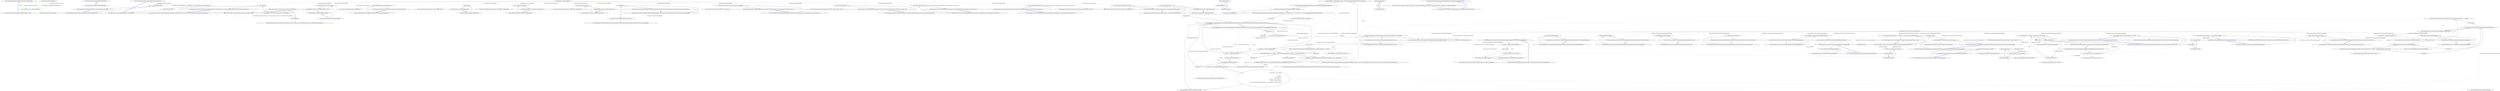 digraph  {
m0_2 [label="Entry QuantConnect.Packets.MarketHours.MarketHours(double, double)", span="110-110", cluster="QuantConnect.Packets.MarketHours.MarketHours(double, double)", file="MarketTodayPacket.cs"];
m0_3 [label="Start = DateTime.Now.Date.AddHours(defaultStart)", span="112-112", cluster="QuantConnect.Packets.MarketHours.MarketHours(double, double)", color=green, community=0, file="MarketTodayPacket.cs"];
m0_4 [label="End = DateTime.Now.Date.AddHours(defaultEnd)", span="113-113", cluster="QuantConnect.Packets.MarketHours.MarketHours(double, double)", color=green, community=0, file="MarketTodayPacket.cs"];
m0_5 [label="Exit QuantConnect.Packets.MarketHours.MarketHours(double, double)", span="110-110", cluster="QuantConnect.Packets.MarketHours.MarketHours(double, double)", file="MarketTodayPacket.cs"];
m0_6 [label="Entry System.TimeSpan.FromHours(double)", span="0-0", cluster="System.TimeSpan.FromHours(double)", file="MarketTodayPacket.cs"];
m0_0 [label="Entry QuantConnect.Packets.MarketToday.MarketToday()", span="84-84", cluster="QuantConnect.Packets.MarketToday.MarketToday()", file="MarketTodayPacket.cs"];
m0_1 [label="Exit QuantConnect.Packets.MarketToday.MarketToday()", span="84-84", cluster="QuantConnect.Packets.MarketToday.MarketToday()", file="MarketTodayPacket.cs"];
m0_7 [label="QuantConnect.Packets.MarketHours", span="", file="MarketTodayPacket.cs"];
m1_15 [label="Entry QuantConnect.Securities.CashBook.Add(string, decimal, decimal)", span="72-72", cluster="QuantConnect.Securities.CashBook.Add(string, decimal, decimal)", file="QCAlgorithm.cs"];
m1_16 [label="var cash = new Cash(symbol, quantity, conversionRate)", span="74-74", cluster="QuantConnect.Securities.CashBook.Add(string, decimal, decimal)", file="QCAlgorithm.cs"];
m1_17 [label="_storage.Add(symbol, cash)", span="75-75", cluster="QuantConnect.Securities.CashBook.Add(string, decimal, decimal)", file="QCAlgorithm.cs"];
m1_18 [label="Exit QuantConnect.Securities.CashBook.Add(string, decimal, decimal)", span="72-72", cluster="QuantConnect.Securities.CashBook.Add(string, decimal, decimal)", file="QCAlgorithm.cs"];
m1_48 [label="Entry System.Collections.Generic.Dictionary<TKey, TValue>.TryGetValue(TKey, out TValue)", span="0-0", cluster="System.Collections.Generic.Dictionary<TKey, TValue>.TryGetValue(TKey, out TValue)", file="QCAlgorithm.cs"];
m1_60 [label="Entry System.Collections.Generic.Dictionary<TKey, TValue>.GetEnumerator()", span="0-0", cluster="System.Collections.Generic.Dictionary<TKey, TValue>.GetEnumerator()", file="QCAlgorithm.cs"];
m1_23 [label="Entry QuantConnect.Securities.Cash.EnsureCurrencyDataFeed(QuantConnect.Data.SubscriptionManager, QuantConnect.Securities.SecurityManager)", span="98-98", cluster="QuantConnect.Securities.Cash.EnsureCurrencyDataFeed(QuantConnect.Data.SubscriptionManager, QuantConnect.Securities.SecurityManager)", file="QCAlgorithm.cs"];
m1_44 [label="Entry System.Collections.Generic.Dictionary<TKey, TValue>.ContainsKey(TKey)", span="0-0", cluster="System.Collections.Generic.Dictionary<TKey, TValue>.ContainsKey(TKey)", file="QCAlgorithm.cs"];
m1_24 [label="Entry QuantConnect.Securities.CashBook.Add(System.Collections.Generic.KeyValuePair<string, QuantConnect.Securities.Cash>)", span="103-103", cluster="QuantConnect.Securities.CashBook.Add(System.Collections.Generic.KeyValuePair<string, QuantConnect.Securities.Cash>)", file="QCAlgorithm.cs"];
m1_25 [label="_storage.Add(item.Key, item.Value)", span="105-105", cluster="QuantConnect.Securities.CashBook.Add(System.Collections.Generic.KeyValuePair<string, QuantConnect.Securities.Cash>)", file="QCAlgorithm.cs"];
m1_26 [label="Exit QuantConnect.Securities.CashBook.Add(System.Collections.Generic.KeyValuePair<string, QuantConnect.Securities.Cash>)", span="103-103", cluster="QuantConnect.Securities.CashBook.Add(System.Collections.Generic.KeyValuePair<string, QuantConnect.Securities.Cash>)", file="QCAlgorithm.cs"];
m1_37 [label="Entry System.Collections.Generic.Dictionary<TKey, TValue>.Remove(TKey)", span="0-0", cluster="System.Collections.Generic.Dictionary<TKey, TValue>.Remove(TKey)", file="QCAlgorithm.cs"];
m1_64 [label="Entry System.Collections.IEnumerable.GetEnumerator()", span="0-0", cluster="System.Collections.IEnumerable.GetEnumerator()", file="QCAlgorithm.cs"];
m1_45 [label="Entry QuantConnect.Securities.CashBook.TryGetValue(string, out QuantConnect.Securities.Cash)", span="133-133", cluster="QuantConnect.Securities.CashBook.TryGetValue(string, out QuantConnect.Securities.Cash)", file="QCAlgorithm.cs"];
m1_46 [label="return _storage.TryGetValue(key, out value);", span="135-135", cluster="QuantConnect.Securities.CashBook.TryGetValue(string, out QuantConnect.Securities.Cash)", file="QCAlgorithm.cs"];
m1_47 [label="Exit QuantConnect.Securities.CashBook.TryGetValue(string, out QuantConnect.Securities.Cash)", span="133-133", cluster="QuantConnect.Securities.CashBook.TryGetValue(string, out QuantConnect.Securities.Cash)", file="QCAlgorithm.cs"];
m1_34 [label="Entry QuantConnect.Securities.CashBook.Remove(string)", span="118-118", cluster="QuantConnect.Securities.CashBook.Remove(string)", file="QCAlgorithm.cs"];
m1_35 [label="return _storage.Remove(key);", span="120-120", cluster="QuantConnect.Securities.CashBook.Remove(string)", file="QCAlgorithm.cs"];
m1_36 [label="Exit QuantConnect.Securities.CashBook.Remove(string)", span="118-118", cluster="QuantConnect.Securities.CashBook.Remove(string)", file="QCAlgorithm.cs"];
m1_27 [label="Entry QuantConnect.Securities.CashBook.Add(string, QuantConnect.Securities.Cash)", span="108-108", cluster="QuantConnect.Securities.CashBook.Add(string, QuantConnect.Securities.Cash)", file="QCAlgorithm.cs"];
m1_28 [label="_storage.Add(key, value)", span="110-110", cluster="QuantConnect.Securities.CashBook.Add(string, QuantConnect.Securities.Cash)", file="QCAlgorithm.cs"];
m1_29 [label="Exit QuantConnect.Securities.CashBook.Add(string, QuantConnect.Securities.Cash)", span="108-108", cluster="QuantConnect.Securities.CashBook.Add(string, QuantConnect.Securities.Cash)", file="QCAlgorithm.cs"];
m1_0 [label="Entry lambda expression", span="41-41", cluster="lambda expression", file="QCAlgorithm.cs"];
m1_1 [label="x.ValueInBaseCurrency", span="41-41", cluster="lambda expression", file="QCAlgorithm.cs"];
m1_2 [label="Exit lambda expression", span="41-41", cluster="lambda expression", file="QCAlgorithm.cs"];
m1_10 [label="Entry QuantConnect.Securities.CashBook.Update(System.Collections.Generic.Dictionary<int, System.Collections.Generic.List<QuantConnect.Data.BaseData>>)", span="57-57", cluster="QuantConnect.Securities.CashBook.Update(System.Collections.Generic.Dictionary<int, System.Collections.Generic.List<QuantConnect.Data.BaseData>>)", file="QCAlgorithm.cs"];
m1_11 [label="_storage.Values", span="59-59", cluster="QuantConnect.Securities.CashBook.Update(System.Collections.Generic.Dictionary<int, System.Collections.Generic.List<QuantConnect.Data.BaseData>>)", file="QCAlgorithm.cs"];
m1_12 [label="cash.Update(data)", span="61-61", cluster="QuantConnect.Securities.CashBook.Update(System.Collections.Generic.Dictionary<int, System.Collections.Generic.List<QuantConnect.Data.BaseData>>)", file="QCAlgorithm.cs"];
m1_13 [label="Exit QuantConnect.Securities.CashBook.Update(System.Collections.Generic.Dictionary<int, System.Collections.Generic.List<QuantConnect.Data.BaseData>>)", span="57-57", cluster="QuantConnect.Securities.CashBook.Update(System.Collections.Generic.Dictionary<int, System.Collections.Generic.List<QuantConnect.Data.BaseData>>)", file="QCAlgorithm.cs"];
m1_9 [label="Entry System.Collections.Generic.Dictionary<TKey, TValue>.Add(TKey, TValue)", span="0-0", cluster="System.Collections.Generic.Dictionary<TKey, TValue>.Add(TKey, TValue)", file="QCAlgorithm.cs"];
m1_3 [label="Entry QuantConnect.Securities.CashBook.CashBook()", span="47-47", cluster="QuantConnect.Securities.CashBook.CashBook()", file="QCAlgorithm.cs"];
m1_4 [label="_storage = new Dictionary<string, Cash>()", span="49-49", cluster="QuantConnect.Securities.CashBook.CashBook()", file="QCAlgorithm.cs"];
m1_5 [label="_storage.Add(BaseCurrency, new Cash(BaseCurrency, 0, 1.0m))", span="50-50", cluster="QuantConnect.Securities.CashBook.CashBook()", file="QCAlgorithm.cs"];
m1_6 [label="Exit QuantConnect.Securities.CashBook.CashBook()", span="47-47", cluster="QuantConnect.Securities.CashBook.CashBook()", file="QCAlgorithm.cs"];
m1_14 [label="Entry QuantConnect.Securities.Cash.Update(System.Collections.Generic.Dictionary<int, System.Collections.Generic.List<QuantConnect.Data.BaseData>>)", span="71-71", cluster="QuantConnect.Securities.Cash.Update(System.Collections.Generic.Dictionary<int, System.Collections.Generic.List<QuantConnect.Data.BaseData>>)", file="QCAlgorithm.cs"];
m1_61 [label="Entry QuantConnect.Securities.CashBook.System.Collections.IEnumerable.GetEnumerator()", span="177-177", cluster="QuantConnect.Securities.CashBook.System.Collections.IEnumerable.GetEnumerator()", file="QCAlgorithm.cs"];
m1_62 [label="return ((IEnumerable) _storage).GetEnumerator();", span="179-179", cluster="QuantConnect.Securities.CashBook.System.Collections.IEnumerable.GetEnumerator()", file="QCAlgorithm.cs"];
m1_63 [label="Exit QuantConnect.Securities.CashBook.System.Collections.IEnumerable.GetEnumerator()", span="177-177", cluster="QuantConnect.Securities.CashBook.System.Collections.IEnumerable.GetEnumerator()", file="QCAlgorithm.cs"];
m1_56 [label="Entry System.Collections.Generic.ICollection<T>.CopyTo(T[], int)", span="0-0", cluster="System.Collections.Generic.ICollection<T>.CopyTo(T[], int)", file="QCAlgorithm.cs"];
m1_30 [label="Entry QuantConnect.Securities.CashBook.Clear()", span="113-113", cluster="QuantConnect.Securities.CashBook.Clear()", file="QCAlgorithm.cs"];
m1_31 [label="_storage.Clear()", span="115-115", cluster="QuantConnect.Securities.CashBook.Clear()", file="QCAlgorithm.cs"];
m1_32 [label="Exit QuantConnect.Securities.CashBook.Clear()", span="113-113", cluster="QuantConnect.Securities.CashBook.Clear()", file="QCAlgorithm.cs"];
m1_41 [label="Entry QuantConnect.Securities.CashBook.ContainsKey(string)", span="128-128", cluster="QuantConnect.Securities.CashBook.ContainsKey(string)", file="QCAlgorithm.cs"];
m1_42 [label="return _storage.ContainsKey(key);", span="130-130", cluster="QuantConnect.Securities.CashBook.ContainsKey(string)", file="QCAlgorithm.cs"];
m1_43 [label="Exit QuantConnect.Securities.CashBook.ContainsKey(string)", span="128-128", cluster="QuantConnect.Securities.CashBook.ContainsKey(string)", file="QCAlgorithm.cs"];
m1_19 [label="Entry QuantConnect.Securities.CashBook.EnsureCurrencyDataFeeds(QuantConnect.Data.SubscriptionManager, QuantConnect.Securities.SecurityManager)", span="83-83", cluster="QuantConnect.Securities.CashBook.EnsureCurrencyDataFeeds(QuantConnect.Data.SubscriptionManager, QuantConnect.Securities.SecurityManager)", file="QCAlgorithm.cs"];
m1_20 [label="_storage.Values", span="85-85", cluster="QuantConnect.Securities.CashBook.EnsureCurrencyDataFeeds(QuantConnect.Data.SubscriptionManager, QuantConnect.Securities.SecurityManager)", file="QCAlgorithm.cs"];
m1_21 [label="cash.EnsureCurrencyDataFeed(subscriptions, securities)", span="87-87", cluster="QuantConnect.Securities.CashBook.EnsureCurrencyDataFeeds(QuantConnect.Data.SubscriptionManager, QuantConnect.Securities.SecurityManager)", file="QCAlgorithm.cs"];
m1_22 [label="Exit QuantConnect.Securities.CashBook.EnsureCurrencyDataFeeds(QuantConnect.Data.SubscriptionManager, QuantConnect.Securities.SecurityManager)", span="83-83", cluster="QuantConnect.Securities.CashBook.EnsureCurrencyDataFeeds(QuantConnect.Data.SubscriptionManager, QuantConnect.Securities.SecurityManager)", file="QCAlgorithm.cs"];
m1_33 [label="Entry System.Collections.Generic.Dictionary<TKey, TValue>.Clear()", span="0-0", cluster="System.Collections.Generic.Dictionary<TKey, TValue>.Clear()", file="QCAlgorithm.cs"];
m1_7 [label="Entry System.Collections.Generic.Dictionary<TKey, TValue>.Dictionary()", span="0-0", cluster="System.Collections.Generic.Dictionary<TKey, TValue>.Dictionary()", file="QCAlgorithm.cs"];
m1_8 [label="Entry QuantConnect.Securities.Cash.Cash(string, decimal, decimal)", span="60-60", cluster="QuantConnect.Securities.Cash.Cash(string, decimal, decimal)", file="QCAlgorithm.cs"];
m1_52 [label="Entry System.Collections.Generic.IEnumerable<TSource>.Contains<TSource>(TSource)", span="0-0", cluster="System.Collections.Generic.IEnumerable<TSource>.Contains<TSource>(TSource)", file="QCAlgorithm.cs"];
m1_57 [label="Entry QuantConnect.Securities.CashBook.GetEnumerator()", span="172-172", cluster="QuantConnect.Securities.CashBook.GetEnumerator()", file="QCAlgorithm.cs"];
m1_58 [label="return _storage.GetEnumerator();", span="174-174", cluster="QuantConnect.Securities.CashBook.GetEnumerator()", file="QCAlgorithm.cs"];
m1_59 [label="Exit QuantConnect.Securities.CashBook.GetEnumerator()", span="172-172", cluster="QuantConnect.Securities.CashBook.GetEnumerator()", file="QCAlgorithm.cs"];
m1_53 [label="Entry QuantConnect.Securities.CashBook.CopyTo(System.Collections.Generic.KeyValuePair<string, QuantConnect.Securities.Cash>[], int)", span="143-143", cluster="QuantConnect.Securities.CashBook.CopyTo(System.Collections.Generic.KeyValuePair<string, QuantConnect.Securities.Cash>[], int)", file="QCAlgorithm.cs"];
m1_54 [label="((IDictionary<string, Cash>) _storage).CopyTo(array, arrayIndex)", span="145-145", cluster="QuantConnect.Securities.CashBook.CopyTo(System.Collections.Generic.KeyValuePair<string, QuantConnect.Securities.Cash>[], int)", file="QCAlgorithm.cs"];
m1_55 [label="Exit QuantConnect.Securities.CashBook.CopyTo(System.Collections.Generic.KeyValuePair<string, QuantConnect.Securities.Cash>[], int)", span="143-143", cluster="QuantConnect.Securities.CashBook.CopyTo(System.Collections.Generic.KeyValuePair<string, QuantConnect.Securities.Cash>[], int)", file="QCAlgorithm.cs"];
m1_49 [label="Entry QuantConnect.Securities.CashBook.Contains(System.Collections.Generic.KeyValuePair<string, QuantConnect.Securities.Cash>)", span="138-138", cluster="QuantConnect.Securities.CashBook.Contains(System.Collections.Generic.KeyValuePair<string, QuantConnect.Securities.Cash>)", file="QCAlgorithm.cs"];
m1_50 [label="return _storage.Contains(item);", span="140-140", cluster="QuantConnect.Securities.CashBook.Contains(System.Collections.Generic.KeyValuePair<string, QuantConnect.Securities.Cash>)", file="QCAlgorithm.cs"];
m1_51 [label="Exit QuantConnect.Securities.CashBook.Contains(System.Collections.Generic.KeyValuePair<string, QuantConnect.Securities.Cash>)", span="138-138", cluster="QuantConnect.Securities.CashBook.Contains(System.Collections.Generic.KeyValuePair<string, QuantConnect.Securities.Cash>)", file="QCAlgorithm.cs"];
m1_38 [label="Entry QuantConnect.Securities.CashBook.Remove(System.Collections.Generic.KeyValuePair<string, QuantConnect.Securities.Cash>)", span="123-123", cluster="QuantConnect.Securities.CashBook.Remove(System.Collections.Generic.KeyValuePair<string, QuantConnect.Securities.Cash>)", file="QCAlgorithm.cs"];
m1_39 [label="return _storage.Remove(item.Key);", span="125-125", cluster="QuantConnect.Securities.CashBook.Remove(System.Collections.Generic.KeyValuePair<string, QuantConnect.Securities.Cash>)", file="QCAlgorithm.cs"];
m1_40 [label="Exit QuantConnect.Securities.CashBook.Remove(System.Collections.Generic.KeyValuePair<string, QuantConnect.Securities.Cash>)", span="123-123", cluster="QuantConnect.Securities.CashBook.Remove(System.Collections.Generic.KeyValuePair<string, QuantConnect.Securities.Cash>)", file="QCAlgorithm.cs"];
m1_65 [label="QuantConnect.Securities.CashBook", span="", file="QCAlgorithm.cs"];
m2_123 [label="Entry System.Math.Abs(decimal)", span="0-0", cluster="System.Math.Abs(decimal)", file="QCAlgorithm.Trading.cs"];
m2_41 [label="Entry QuantConnect.Orders.CancelOrderRequest.CancelOrderRequest(System.DateTime, int, string)", span="38-38", cluster="QuantConnect.Orders.CancelOrderRequest.CancelOrderRequest(System.DateTime, int, string)", file="QCAlgorithm.Trading.cs"];
m2_64 [label="Entry QuantConnect.Logging.Log.Error(string, params object[])", span="131-131", cluster="QuantConnect.Logging.Log.Error(string, params object[])", file="QCAlgorithm.Trading.cs"];
m2_90 [label="Entry QuantConnect.Securities.SecurityTransactionManager.GetSufficientCapitalForOrder(QuantConnect.Securities.SecurityPortfolioManager, QuantConnect.Orders.Order)", span="303-303", cluster="QuantConnect.Securities.SecurityTransactionManager.GetSufficientCapitalForOrder(QuantConnect.Securities.SecurityPortfolioManager, QuantConnect.Orders.Order)", file="QCAlgorithm.Trading.cs"];
m2_91 [label="order.Quantity == 0", span="306-306", cluster="QuantConnect.Securities.SecurityTransactionManager.GetSufficientCapitalForOrder(QuantConnect.Securities.SecurityPortfolioManager, QuantConnect.Orders.Order)", file="QCAlgorithm.Trading.cs"];
m2_93 [label="var security = _securities[order.Symbol]", span="308-308", cluster="QuantConnect.Securities.SecurityTransactionManager.GetSufficientCapitalForOrder(QuantConnect.Securities.SecurityPortfolioManager, QuantConnect.Orders.Order)", file="QCAlgorithm.Trading.cs"];
m2_94 [label="var ticket = GetOrderTicket(order.Id)", span="310-310", cluster="QuantConnect.Securities.SecurityTransactionManager.GetSufficientCapitalForOrder(QuantConnect.Securities.SecurityPortfolioManager, QuantConnect.Orders.Order)", file="QCAlgorithm.Trading.cs"];
m2_96 [label="Log.Error(''SecurityTransactionManager.GetSufficientCapitalForOrder(): Null order ticket for id: '' + order.Id)", span="313-313", cluster="QuantConnect.Securities.SecurityTransactionManager.GetSufficientCapitalForOrder(QuantConnect.Securities.SecurityPortfolioManager, QuantConnect.Orders.Order)", file="QCAlgorithm.Trading.cs"];
m2_98 [label="order.Type == OrderType.OptionExercise", span="317-317", cluster="QuantConnect.Securities.SecurityTransactionManager.GetSufficientCapitalForOrder(QuantConnect.Securities.SecurityPortfolioManager, QuantConnect.Orders.Order)", file="QCAlgorithm.Trading.cs"];
m2_102 [label="var quantity = option.GetExerciseQuantity(order.Quantity)", span="325-325", cluster="QuantConnect.Securities.SecurityTransactionManager.GetSufficientCapitalForOrder(QuantConnect.Securities.SecurityPortfolioManager, QuantConnect.Orders.Order)", file="QCAlgorithm.Trading.cs"];
m2_103 [label="var newOrder = new LimitOrder\r\n                    {\r\n                        Id = order.Id,\r\n                        Time = order.Time,\r\n                        LimitPrice = option.StrikePrice,\r\n                        Symbol = underlying.Symbol,\r\n                        Quantity = option.Symbol.ID.OptionRight == OptionRight.Call ? quantity : -quantity\r\n                    }", span="327-334", cluster="QuantConnect.Securities.SecurityTransactionManager.GetSufficientCapitalForOrder(QuantConnect.Securities.SecurityPortfolioManager, QuantConnect.Orders.Order)", file="QCAlgorithm.Trading.cs"];
m2_104 [label="return GetSufficientCapitalForOrder(portfolio, newOrder);", span="337-337", cluster="QuantConnect.Securities.SecurityTransactionManager.GetSufficientCapitalForOrder(QuantConnect.Securities.SecurityPortfolioManager, QuantConnect.Orders.Order)", file="QCAlgorithm.Trading.cs"];
m2_106 [label="security.Holdings.Quantity * order.Quantity < 0 && Math.Abs(security.Holdings.Quantity) >= Math.Abs(order.Quantity)", span="344-344", cluster="QuantConnect.Securities.SecurityTransactionManager.GetSufficientCapitalForOrder(QuantConnect.Securities.SecurityPortfolioManager, QuantConnect.Orders.Order)", file="QCAlgorithm.Trading.cs"];
m2_108 [label="var freeMargin = security.MarginModel.GetMarginRemaining(portfolio, security, order.Direction)", span="346-346", cluster="QuantConnect.Securities.SecurityTransactionManager.GetSufficientCapitalForOrder(QuantConnect.Securities.SecurityPortfolioManager, QuantConnect.Orders.Order)", file="QCAlgorithm.Trading.cs"];
m2_109 [label="var initialMarginRequiredForOrder = security.MarginModel.GetInitialMarginRequiredForOrder(security, order)", span="347-347", cluster="QuantConnect.Securities.SecurityTransactionManager.GetSufficientCapitalForOrder(QuantConnect.Securities.SecurityPortfolioManager, QuantConnect.Orders.Order)", file="QCAlgorithm.Trading.cs"];
m2_110 [label="var percentUnfilled = (Math.Abs(order.Quantity) - Math.Abs(ticket.QuantityFilled))/Math.Abs(order.Quantity)", span="350-350", cluster="QuantConnect.Securities.SecurityTransactionManager.GetSufficientCapitalForOrder(QuantConnect.Securities.SecurityPortfolioManager, QuantConnect.Orders.Order)", file="QCAlgorithm.Trading.cs"];
m2_113 [label="Log.Error(string.Format(''SecurityTransactionManager.GetSufficientCapitalForOrder(): Id: {0}, Initial Margin: {1}, Free Margin: {2}'', order.Id, initialMarginRequiredForOrder, freeMargin))", span="355-355", cluster="QuantConnect.Securities.SecurityTransactionManager.GetSufficientCapitalForOrder(QuantConnect.Securities.SecurityPortfolioManager, QuantConnect.Orders.Order)", file="QCAlgorithm.Trading.cs"];
m2_92 [label="return true;", span="306-306", cluster="QuantConnect.Securities.SecurityTransactionManager.GetSufficientCapitalForOrder(QuantConnect.Securities.SecurityPortfolioManager, QuantConnect.Orders.Order)", file="QCAlgorithm.Trading.cs"];
m2_99 [label="var option = (Option.Option)security", span="320-320", cluster="QuantConnect.Securities.SecurityTransactionManager.GetSufficientCapitalForOrder(QuantConnect.Securities.SecurityPortfolioManager, QuantConnect.Orders.Order)", file="QCAlgorithm.Trading.cs"];
m2_95 [label="ticket == null", span="311-311", cluster="QuantConnect.Securities.SecurityTransactionManager.GetSufficientCapitalForOrder(QuantConnect.Securities.SecurityPortfolioManager, QuantConnect.Orders.Order)", file="QCAlgorithm.Trading.cs"];
m2_97 [label="return false;", span="314-314", cluster="QuantConnect.Securities.SecurityTransactionManager.GetSufficientCapitalForOrder(QuantConnect.Securities.SecurityPortfolioManager, QuantConnect.Orders.Order)", file="QCAlgorithm.Trading.cs"];
m2_100 [label="var underlying = option.Underlying", span="321-321", cluster="QuantConnect.Securities.SecurityTransactionManager.GetSufficientCapitalForOrder(QuantConnect.Securities.SecurityPortfolioManager, QuantConnect.Orders.Order)", file="QCAlgorithm.Trading.cs"];
m2_101 [label="option.IsAutoExercised(underlying.Close)", span="323-323", cluster="QuantConnect.Securities.SecurityTransactionManager.GetSufficientCapitalForOrder(QuantConnect.Securities.SecurityPortfolioManager, QuantConnect.Orders.Order)", file="QCAlgorithm.Trading.cs"];
m2_105 [label="return true;", span="340-340", cluster="QuantConnect.Securities.SecurityTransactionManager.GetSufficientCapitalForOrder(QuantConnect.Securities.SecurityPortfolioManager, QuantConnect.Orders.Order)", file="QCAlgorithm.Trading.cs"];
m2_107 [label="return true;", span="344-344", cluster="QuantConnect.Securities.SecurityTransactionManager.GetSufficientCapitalForOrder(QuantConnect.Securities.SecurityPortfolioManager, QuantConnect.Orders.Order)", file="QCAlgorithm.Trading.cs"];
m2_112 [label="Math.Abs(initialMarginRequiredForRemainderOfOrder) > freeMargin", span="353-353", cluster="QuantConnect.Securities.SecurityTransactionManager.GetSufficientCapitalForOrder(QuantConnect.Securities.SecurityPortfolioManager, QuantConnect.Orders.Order)", file="QCAlgorithm.Trading.cs"];
m2_111 [label="var initialMarginRequiredForRemainderOfOrder = percentUnfilled*initialMarginRequiredForOrder", span="351-351", cluster="QuantConnect.Securities.SecurityTransactionManager.GetSufficientCapitalForOrder(QuantConnect.Securities.SecurityPortfolioManager, QuantConnect.Orders.Order)", file="QCAlgorithm.Trading.cs"];
m2_115 [label="return true;", span="358-358", cluster="QuantConnect.Securities.SecurityTransactionManager.GetSufficientCapitalForOrder(QuantConnect.Securities.SecurityPortfolioManager, QuantConnect.Orders.Order)", file="QCAlgorithm.Trading.cs"];
m2_114 [label="return false;", span="356-356", cluster="QuantConnect.Securities.SecurityTransactionManager.GetSufficientCapitalForOrder(QuantConnect.Securities.SecurityPortfolioManager, QuantConnect.Orders.Order)", file="QCAlgorithm.Trading.cs"];
m2_116 [label="Exit QuantConnect.Securities.SecurityTransactionManager.GetSufficientCapitalForOrder(QuantConnect.Securities.SecurityPortfolioManager, QuantConnect.Orders.Order)", span="303-303", cluster="QuantConnect.Securities.SecurityTransactionManager.GetSufficientCapitalForOrder(QuantConnect.Securities.SecurityPortfolioManager, QuantConnect.Orders.Order)", file="QCAlgorithm.Trading.cs"];
m2_73 [label="Entry QuantConnect.Securities.SecurityTransactionManager.GetOpenOrders(QuantConnect.Symbol)", span="254-254", cluster="QuantConnect.Securities.SecurityTransactionManager.GetOpenOrders(QuantConnect.Symbol)", file="QCAlgorithm.Trading.cs"];
m2_74 [label="return _orderProcessor.GetOrders(x => x.Symbol == symbol && x.Status.IsOpen()).ToList();", span="256-256", cluster="QuantConnect.Securities.SecurityTransactionManager.GetOpenOrders(QuantConnect.Symbol)", file="QCAlgorithm.Trading.cs"];
m2_75 [label="Exit QuantConnect.Securities.SecurityTransactionManager.GetOpenOrders(QuantConnect.Symbol)", span="254-254", cluster="QuantConnect.Securities.SecurityTransactionManager.GetOpenOrders(QuantConnect.Symbol)", file="QCAlgorithm.Trading.cs"];
m2_33 [label="Entry QuantConnect.Orders.OrderTicket.Cancel(string)", span="258-258", cluster="QuantConnect.Orders.OrderTicket.Cancel(string)", file="QCAlgorithm.Trading.cs"];
m2_52 [label="Entry QuantConnect.Securities.SecurityTransactionManager.WaitForOrder(int)", span="222-222", cluster="QuantConnect.Securities.SecurityTransactionManager.WaitForOrder(int)", file="QCAlgorithm.Trading.cs"];
m2_53 [label="var orderTicket = GetOrderTicket(orderId)", span="224-224", cluster="QuantConnect.Securities.SecurityTransactionManager.WaitForOrder(int)", file="QCAlgorithm.Trading.cs"];
m2_55 [label="Log.Error(''SecurityTransactionManager.WaitForOrder(): Unable to locate ticket for order: '' + orderId)", span="227-227", cluster="QuantConnect.Securities.SecurityTransactionManager.WaitForOrder(int)", file="QCAlgorithm.Trading.cs"];
m2_54 [label="orderTicket == null", span="225-225", cluster="QuantConnect.Securities.SecurityTransactionManager.WaitForOrder(int)", file="QCAlgorithm.Trading.cs"];
m2_57 [label="!orderTicket.OrderClosed.WaitOne(_marketOrderFillTimeout)", span="231-231", cluster="QuantConnect.Securities.SecurityTransactionManager.WaitForOrder(int)", file="QCAlgorithm.Trading.cs"];
m2_56 [label="return false;", span="228-228", cluster="QuantConnect.Securities.SecurityTransactionManager.WaitForOrder(int)", file="QCAlgorithm.Trading.cs"];
m2_58 [label="Log.Error(''SecurityTransactionManager.WaitForOrder(): Order did not fill within {0} seconds.'', _marketOrderFillTimeout.TotalSeconds)", span="233-233", cluster="QuantConnect.Securities.SecurityTransactionManager.WaitForOrder(int)", file="QCAlgorithm.Trading.cs"];
m2_60 [label="return true;", span="237-237", cluster="QuantConnect.Securities.SecurityTransactionManager.WaitForOrder(int)", file="QCAlgorithm.Trading.cs"];
m2_59 [label="return false;", span="234-234", cluster="QuantConnect.Securities.SecurityTransactionManager.WaitForOrder(int)", file="QCAlgorithm.Trading.cs"];
m2_61 [label="Exit QuantConnect.Securities.SecurityTransactionManager.WaitForOrder(int)", span="222-222", cluster="QuantConnect.Securities.SecurityTransactionManager.WaitForOrder(int)", file="QCAlgorithm.Trading.cs"];
m2_12 [label="Entry QuantConnect.Orders.SubmitOrderRequest.SetOrderId(int)", span="107-107", cluster="QuantConnect.Orders.SubmitOrderRequest.SetOrderId(int)", file="QCAlgorithm.Trading.cs"];
m2_79 [label="Entry QuantConnect.Securities.SecurityTransactionManager.GetOrderById(int)", span="272-272", cluster="QuantConnect.Securities.SecurityTransactionManager.GetOrderById(int)", file="QCAlgorithm.Trading.cs"];
m2_80 [label="return _orderProcessor.GetOrderById(orderId);", span="274-274", cluster="QuantConnect.Securities.SecurityTransactionManager.GetOrderById(int)", file="QCAlgorithm.Trading.cs"];
m2_81 [label="Exit QuantConnect.Securities.SecurityTransactionManager.GetOrderById(int)", span="272-272", cluster="QuantConnect.Securities.SecurityTransactionManager.GetOrderById(int)", file="QCAlgorithm.Trading.cs"];
m2_31 [label="Entry System.Collections.Generic.List<T>.List()", span="0-0", cluster="System.Collections.Generic.List<T>.List()", file="QCAlgorithm.Trading.cs"];
m2_119 [label="Entry QuantConnect.Orders.LimitOrder.LimitOrder()", span="41-41", cluster="QuantConnect.Orders.LimitOrder.LimitOrder()", file="QCAlgorithm.Trading.cs"];
m2_32 [label="Entry QuantConnect.Securities.SecurityTransactionManager.GetOrderTickets(System.Func<QuantConnect.Orders.OrderTicket, bool>)", span="200-200", cluster="QuantConnect.Securities.SecurityTransactionManager.GetOrderTickets(System.Func<QuantConnect.Orders.OrderTicket, bool>)", file="QCAlgorithm.Trading.cs"];
m2_42 [label="return _orderProcessor.GetOrderTickets(filter ?? (x => true));", span="202-202", cluster="QuantConnect.Securities.SecurityTransactionManager.GetOrderTickets(System.Func<QuantConnect.Orders.OrderTicket, bool>)", file="QCAlgorithm.Trading.cs"];
m2_43 [label="Exit QuantConnect.Securities.SecurityTransactionManager.GetOrderTickets(System.Func<QuantConnect.Orders.OrderTicket, bool>)", span="200-200", cluster="QuantConnect.Securities.SecurityTransactionManager.GetOrderTickets(System.Func<QuantConnect.Orders.OrderTicket, bool>)", file="QCAlgorithm.Trading.cs"];
m2_86 [label="Entry QuantConnect.Securities.IOrderProvider.GetOrderByBrokerageId(string)", span="43-43", cluster="QuantConnect.Securities.IOrderProvider.GetOrderByBrokerageId(string)", file="QCAlgorithm.Trading.cs"];
m2_51 [label="Entry QuantConnect.Securities.IOrderProvider.GetOrderTicket(int)", span="57-57", cluster="QuantConnect.Securities.IOrderProvider.GetOrderTicket(int)", file="QCAlgorithm.Trading.cs"];
m2_76 [label="Entry lambda expression", span="256-256", cluster="lambda expression", file="QCAlgorithm.Trading.cs"];
m2_36 [label="x.Symbol == symbol && x.Status.IsOpen()", span="177-177", cluster="lambda expression", file="QCAlgorithm.Trading.cs"];
m2_35 [label="Entry lambda expression", span="177-177", cluster="lambda expression", file="QCAlgorithm.Trading.cs"];
m2_37 [label="Exit lambda expression", span="177-177", cluster="lambda expression", file="QCAlgorithm.Trading.cs"];
m2_45 [label="Entry lambda expression", span="202-202", cluster="lambda expression", file="QCAlgorithm.Trading.cs"];
m2_46 [label=true, span="202-202", cluster="lambda expression", file="QCAlgorithm.Trading.cs"];
m2_47 [label="Exit lambda expression", span="202-202", cluster="lambda expression", file="QCAlgorithm.Trading.cs"];
m2_70 [label="Entry lambda expression", span="246-246", cluster="lambda expression", file="QCAlgorithm.Trading.cs"];
m2_71 [label="x.Status.IsOpen()", span="246-246", cluster="lambda expression", file="QCAlgorithm.Trading.cs"];
m2_72 [label="Exit lambda expression", span="246-246", cluster="lambda expression", file="QCAlgorithm.Trading.cs"];
m2_77 [label="x.Symbol == symbol && x.Status.IsOpen()", span="256-256", cluster="lambda expression", file="QCAlgorithm.Trading.cs"];
m2_78 [label="Exit lambda expression", span="256-256", cluster="lambda expression", file="QCAlgorithm.Trading.cs"];
m2_62 [label="Entry QuantConnect.Logging.Log.Error(string, bool)", span="65-65", cluster="QuantConnect.Logging.Log.Error(string, bool)", file="QCAlgorithm.Trading.cs"];
m2_122 [label="Entry QuantConnect.Securities.ISecurityMarginModel.GetInitialMarginRequiredForOrder(QuantConnect.Securities.Security, QuantConnect.Orders.Order)", span="47-47", cluster="QuantConnect.Securities.ISecurityMarginModel.GetInitialMarginRequiredForOrder(QuantConnect.Securities.Security, QuantConnect.Orders.Order)", file="QCAlgorithm.Trading.cs"];
m2_11 [label="Entry QuantConnect.Securities.SecurityTransactionManager.GetIncrementOrderId()", span="365-365", cluster="QuantConnect.Securities.SecurityTransactionManager.GetIncrementOrderId()", file="QCAlgorithm.Trading.cs"];
m2_125 [label="return Interlocked.Increment(ref _orderId);", span="367-367", cluster="QuantConnect.Securities.SecurityTransactionManager.GetIncrementOrderId()", file="QCAlgorithm.Trading.cs"];
m2_126 [label="Exit QuantConnect.Securities.SecurityTransactionManager.GetIncrementOrderId()", span="365-365", cluster="QuantConnect.Securities.SecurityTransactionManager.GetIncrementOrderId()", file="QCAlgorithm.Trading.cs"];
m2_68 [label="Entry QuantConnect.Securities.IOrderProvider.GetOrders(System.Func<QuantConnect.Orders.Order, bool>)", span="65-65", cluster="QuantConnect.Securities.IOrderProvider.GetOrders(System.Func<QuantConnect.Orders.Order, bool>)", file="QCAlgorithm.Trading.cs"];
m2_117 [label="Entry QuantConnect.Securities.Option.Option.IsAutoExercised(decimal)", span="195-195", cluster="QuantConnect.Securities.Option.Option.IsAutoExercised(decimal)", file="QCAlgorithm.Trading.cs"];
m2_13 [label="Entry QuantConnect.Securities.IOrderProcessor.Process(QuantConnect.Orders.OrderRequest)", span="29-29", cluster="QuantConnect.Securities.IOrderProcessor.Process(QuantConnect.Orders.OrderRequest)", file="QCAlgorithm.Trading.cs"];
m2_128 [label="Entry QuantConnect.Securities.SecurityTransactionManager.SetOrderProcessor(QuantConnect.Securities.IOrderProcessor)", span="374-374", cluster="QuantConnect.Securities.SecurityTransactionManager.SetOrderProcessor(QuantConnect.Securities.IOrderProcessor)", file="QCAlgorithm.Trading.cs"];
m2_129 [label="_orderProcessor = orderProvider", span="376-376", cluster="QuantConnect.Securities.SecurityTransactionManager.SetOrderProcessor(QuantConnect.Securities.IOrderProcessor)", file="QCAlgorithm.Trading.cs"];
m2_130 [label="Exit QuantConnect.Securities.SecurityTransactionManager.SetOrderProcessor(QuantConnect.Securities.IOrderProcessor)", span="374-374", cluster="QuantConnect.Securities.SecurityTransactionManager.SetOrderProcessor(QuantConnect.Securities.IOrderProcessor)", file="QCAlgorithm.Trading.cs"];
m2_63 [label="Entry System.Threading.WaitHandle.WaitOne(System.TimeSpan)", span="0-0", cluster="System.Threading.WaitHandle.WaitOne(System.TimeSpan)", file="QCAlgorithm.Trading.cs"];
m2_65 [label="Entry QuantConnect.Securities.SecurityTransactionManager.GetOpenOrders()", span="244-244", cluster="QuantConnect.Securities.SecurityTransactionManager.GetOpenOrders()", file="QCAlgorithm.Trading.cs"];
m2_66 [label="return _orderProcessor.GetOrders(x => x.Status.IsOpen()).ToList();", span="246-246", cluster="QuantConnect.Securities.SecurityTransactionManager.GetOpenOrders()", file="QCAlgorithm.Trading.cs"];
m2_67 [label="Exit QuantConnect.Securities.SecurityTransactionManager.GetOpenOrders()", span="244-244", cluster="QuantConnect.Securities.SecurityTransactionManager.GetOpenOrders()", file="QCAlgorithm.Trading.cs"];
m2_69 [label="Entry System.Collections.Generic.IEnumerable<TSource>.ToList<TSource>()", span="0-0", cluster="System.Collections.Generic.IEnumerable<TSource>.ToList<TSource>()", file="QCAlgorithm.Trading.cs"];
m2_23 [label="Entry QuantConnect.Securities.SecurityTransactionManager.RemoveOrder(int, string)", span="190-190", cluster="QuantConnect.Securities.SecurityTransactionManager.RemoveOrder(int, string)", file="QCAlgorithm.Trading.cs"];
m2_39 [label="return ProcessRequest(new CancelOrderRequest(_securities.UtcTime, orderId, tag ?? string.Empty));", span="192-192", cluster="QuantConnect.Securities.SecurityTransactionManager.RemoveOrder(int, string)", file="QCAlgorithm.Trading.cs"];
m2_40 [label="Exit QuantConnect.Securities.SecurityTransactionManager.RemoveOrder(int, string)", span="190-190", cluster="QuantConnect.Securities.SecurityTransactionManager.RemoveOrder(int, string)", file="QCAlgorithm.Trading.cs"];
m2_87 [label="Entry QuantConnect.Securities.SecurityTransactionManager.GetOrders(System.Func<QuantConnect.Orders.Order, bool>)", span="292-292", cluster="QuantConnect.Securities.SecurityTransactionManager.GetOrders(System.Func<QuantConnect.Orders.Order, bool>)", file="QCAlgorithm.Trading.cs"];
m2_88 [label="return _orderProcessor.GetOrders(filter);", span="294-294", cluster="QuantConnect.Securities.SecurityTransactionManager.GetOrders(System.Func<QuantConnect.Orders.Order, bool>)", file="QCAlgorithm.Trading.cs"];
m2_89 [label="Exit QuantConnect.Securities.SecurityTransactionManager.GetOrders(System.Func<QuantConnect.Orders.Order, bool>)", span="292-292", cluster="QuantConnect.Securities.SecurityTransactionManager.GetOrders(System.Func<QuantConnect.Orders.Order, bool>)", file="QCAlgorithm.Trading.cs"];
m2_83 [label="Entry QuantConnect.Securities.SecurityTransactionManager.GetOrderByBrokerageId(string)", span="282-282", cluster="QuantConnect.Securities.SecurityTransactionManager.GetOrderByBrokerageId(string)", file="QCAlgorithm.Trading.cs"];
m2_84 [label="return _orderProcessor.GetOrderByBrokerageId(brokerageId);", span="284-284", cluster="QuantConnect.Securities.SecurityTransactionManager.GetOrderByBrokerageId(string)", file="QCAlgorithm.Trading.cs"];
m2_85 [label="Exit QuantConnect.Securities.SecurityTransactionManager.GetOrderByBrokerageId(string)", span="282-282", cluster="QuantConnect.Securities.SecurityTransactionManager.GetOrderByBrokerageId(string)", file="QCAlgorithm.Trading.cs"];
m2_121 [label="Entry QuantConnect.Securities.ISecurityMarginModel.GetMarginRemaining(QuantConnect.Securities.SecurityPortfolioManager, QuantConnect.Securities.Security, QuantConnect.Orders.OrderDirection)", span="63-63", cluster="QuantConnect.Securities.ISecurityMarginModel.GetMarginRemaining(QuantConnect.Securities.SecurityPortfolioManager, QuantConnect.Securities.Security, QuantConnect.Orders.OrderDirection)", file="QCAlgorithm.Trading.cs"];
m2_14 [label="Entry QuantConnect.Securities.SecurityTransactionManager.AddOrder(QuantConnect.Orders.SubmitOrderRequest)", span="144-144", cluster="QuantConnect.Securities.SecurityTransactionManager.AddOrder(QuantConnect.Orders.SubmitOrderRequest)", file="QCAlgorithm.Trading.cs"];
m2_15 [label="return ProcessRequest(request);", span="146-146", cluster="QuantConnect.Securities.SecurityTransactionManager.AddOrder(QuantConnect.Orders.SubmitOrderRequest)", file="QCAlgorithm.Trading.cs"];
m2_16 [label="Exit QuantConnect.Securities.SecurityTransactionManager.AddOrder(QuantConnect.Orders.SubmitOrderRequest)", span="144-144", cluster="QuantConnect.Securities.SecurityTransactionManager.AddOrder(QuantConnect.Orders.SubmitOrderRequest)", file="QCAlgorithm.Trading.cs"];
m2_4 [label="Entry System.Collections.Generic.Dictionary<TKey, TValue>.Dictionary()", span="0-0", cluster="System.Collections.Generic.Dictionary<TKey, TValue>.Dictionary()", file="QCAlgorithm.Trading.cs"];
m2_5 [label="Entry QuantConnect.Securities.SecurityTransactionManager.ProcessRequest(QuantConnect.Orders.OrderRequest)", span="129-129", cluster="QuantConnect.Securities.SecurityTransactionManager.ProcessRequest(QuantConnect.Orders.OrderRequest)", file="QCAlgorithm.Trading.cs"];
m2_6 [label="var submit = request as SubmitOrderRequest", span="131-131", cluster="QuantConnect.Securities.SecurityTransactionManager.ProcessRequest(QuantConnect.Orders.OrderRequest)", file="QCAlgorithm.Trading.cs"];
m2_9 [label="return _orderProcessor.Process(request);", span="136-136", cluster="QuantConnect.Securities.SecurityTransactionManager.ProcessRequest(QuantConnect.Orders.OrderRequest)", file="QCAlgorithm.Trading.cs"];
m2_7 [label="submit != null", span="132-132", cluster="QuantConnect.Securities.SecurityTransactionManager.ProcessRequest(QuantConnect.Orders.OrderRequest)", file="QCAlgorithm.Trading.cs"];
m2_8 [label="submit.SetOrderId(GetIncrementOrderId())", span="134-134", cluster="QuantConnect.Securities.SecurityTransactionManager.ProcessRequest(QuantConnect.Orders.OrderRequest)", file="QCAlgorithm.Trading.cs"];
m2_10 [label="Exit QuantConnect.Securities.SecurityTransactionManager.ProcessRequest(QuantConnect.Orders.OrderRequest)", span="129-129", cluster="QuantConnect.Securities.SecurityTransactionManager.ProcessRequest(QuantConnect.Orders.OrderRequest)", file="QCAlgorithm.Trading.cs"];
m2_127 [label="Entry System.Threading.Interlocked.Increment(ref int)", span="0-0", cluster="System.Threading.Interlocked.Increment(ref int)", file="QCAlgorithm.Trading.cs"];
m2_131 [label="Entry QuantConnect.Securities.SecurityTransactionManager.Completed(QuantConnect.Orders.Order)", span="382-382", cluster="QuantConnect.Securities.SecurityTransactionManager.Completed(QuantConnect.Orders.Order)", file="QCAlgorithm.Trading.cs"];
m2_132 [label="return order.Status == OrderStatus.Filled || order.Status == OrderStatus.PartiallyFilled || order.Status == OrderStatus.Invalid || order.Status == OrderStatus.Canceled;", span="384-384", cluster="QuantConnect.Securities.SecurityTransactionManager.Completed(QuantConnect.Orders.Order)", file="QCAlgorithm.Trading.cs"];
m2_133 [label="Exit QuantConnect.Securities.SecurityTransactionManager.Completed(QuantConnect.Orders.Order)", span="382-382", cluster="QuantConnect.Securities.SecurityTransactionManager.Completed(QuantConnect.Orders.Order)", file="QCAlgorithm.Trading.cs"];
m2_124 [label="Entry string.Format(string, object, object, object)", span="0-0", cluster="string.Format(string, object, object, object)", file="QCAlgorithm.Trading.cs"];
m2_20 [label="Entry QuantConnect.Securities.SecurityTransactionManager.CancelOrder(int, string)", span="164-164", cluster="QuantConnect.Securities.SecurityTransactionManager.CancelOrder(int, string)", file="QCAlgorithm.Trading.cs"];
m2_21 [label="return RemoveOrder(orderId, orderTag);", span="166-166", cluster="QuantConnect.Securities.SecurityTransactionManager.CancelOrder(int, string)", file="QCAlgorithm.Trading.cs"];
m2_22 [label="Exit QuantConnect.Securities.SecurityTransactionManager.CancelOrder(int, string)", span="164-164", cluster="QuantConnect.Securities.SecurityTransactionManager.CancelOrder(int, string)", file="QCAlgorithm.Trading.cs"];
m2_34 [label="Entry System.Collections.Generic.List<T>.Add(T)", span="0-0", cluster="System.Collections.Generic.List<T>.Add(T)", file="QCAlgorithm.Trading.cs"];
m2_0 [label="Entry QuantConnect.Securities.SecurityTransactionManager.SecurityTransactionManager(QuantConnect.Securities.SecurityManager)", span="49-49", cluster="QuantConnect.Securities.SecurityTransactionManager.SecurityTransactionManager(QuantConnect.Securities.SecurityManager)", file="QCAlgorithm.Trading.cs"];
m2_1 [label="_securities = security", span="52-52", cluster="QuantConnect.Securities.SecurityTransactionManager.SecurityTransactionManager(QuantConnect.Securities.SecurityManager)", file="QCAlgorithm.Trading.cs"];
m2_2 [label="_transactionRecord = new Dictionary<DateTime, decimal>()", span="55-55", cluster="QuantConnect.Securities.SecurityTransactionManager.SecurityTransactionManager(QuantConnect.Securities.SecurityManager)", file="QCAlgorithm.Trading.cs"];
m2_3 [label="Exit QuantConnect.Securities.SecurityTransactionManager.SecurityTransactionManager(QuantConnect.Securities.SecurityManager)", span="49-49", cluster="QuantConnect.Securities.SecurityTransactionManager.SecurityTransactionManager(QuantConnect.Securities.SecurityManager)", file="QCAlgorithm.Trading.cs"];
m2_17 [label="Entry QuantConnect.Securities.SecurityTransactionManager.UpdateOrder(QuantConnect.Orders.UpdateOrderRequest)", span="154-154", cluster="QuantConnect.Securities.SecurityTransactionManager.UpdateOrder(QuantConnect.Orders.UpdateOrderRequest)", file="QCAlgorithm.Trading.cs"];
m2_18 [label="return ProcessRequest(request);", span="156-156", cluster="QuantConnect.Securities.SecurityTransactionManager.UpdateOrder(QuantConnect.Orders.UpdateOrderRequest)", file="QCAlgorithm.Trading.cs"];
m2_19 [label="Exit QuantConnect.Securities.SecurityTransactionManager.UpdateOrder(QuantConnect.Orders.UpdateOrderRequest)", span="154-154", cluster="QuantConnect.Securities.SecurityTransactionManager.UpdateOrder(QuantConnect.Orders.UpdateOrderRequest)", file="QCAlgorithm.Trading.cs"];
m2_38 [label="Entry QuantConnect.Orders.OrderStatus.IsOpen()", span="39-39", cluster="QuantConnect.Orders.OrderStatus.IsOpen()", file="QCAlgorithm.Trading.cs"];
m2_24 [label="Entry QuantConnect.Securities.SecurityTransactionManager.CancelOpenOrders(QuantConnect.Symbol)", span="174-174", cluster="QuantConnect.Securities.SecurityTransactionManager.CancelOpenOrders(QuantConnect.Symbol)", file="QCAlgorithm.Trading.cs"];
m2_25 [label="var cancelledOrders = new List<OrderTicket>()", span="176-176", cluster="QuantConnect.Securities.SecurityTransactionManager.CancelOpenOrders(QuantConnect.Symbol)", file="QCAlgorithm.Trading.cs"];
m2_26 [label="GetOrderTickets(x => x.Symbol == symbol && x.Status.IsOpen())", span="177-177", cluster="QuantConnect.Securities.SecurityTransactionManager.CancelOpenOrders(QuantConnect.Symbol)", file="QCAlgorithm.Trading.cs"];
m2_28 [label="cancelledOrders.Add(ticket)", span="180-180", cluster="QuantConnect.Securities.SecurityTransactionManager.CancelOpenOrders(QuantConnect.Symbol)", file="QCAlgorithm.Trading.cs"];
m2_29 [label="return cancelledOrders;", span="182-182", cluster="QuantConnect.Securities.SecurityTransactionManager.CancelOpenOrders(QuantConnect.Symbol)", file="QCAlgorithm.Trading.cs"];
m2_27 [label="ticket.Cancel()", span="179-179", cluster="QuantConnect.Securities.SecurityTransactionManager.CancelOpenOrders(QuantConnect.Symbol)", file="QCAlgorithm.Trading.cs"];
m2_30 [label="Exit QuantConnect.Securities.SecurityTransactionManager.CancelOpenOrders(QuantConnect.Symbol)", span="174-174", cluster="QuantConnect.Securities.SecurityTransactionManager.CancelOpenOrders(QuantConnect.Symbol)", file="QCAlgorithm.Trading.cs"];
m2_82 [label="Entry QuantConnect.Securities.IOrderProvider.GetOrderById(int)", span="36-36", cluster="QuantConnect.Securities.IOrderProvider.GetOrderById(int)", file="QCAlgorithm.Trading.cs"];
m2_48 [label="Entry QuantConnect.Securities.SecurityTransactionManager.GetOrderTicket(int)", span="210-210", cluster="QuantConnect.Securities.SecurityTransactionManager.GetOrderTicket(int)", file="QCAlgorithm.Trading.cs"];
m2_49 [label="return _orderProcessor.GetOrderTicket(orderId);", span="212-212", cluster="QuantConnect.Securities.SecurityTransactionManager.GetOrderTicket(int)", file="QCAlgorithm.Trading.cs"];
m2_50 [label="Exit QuantConnect.Securities.SecurityTransactionManager.GetOrderTicket(int)", span="210-210", cluster="QuantConnect.Securities.SecurityTransactionManager.GetOrderTicket(int)", file="QCAlgorithm.Trading.cs"];
m2_44 [label="Entry QuantConnect.Securities.IOrderProvider.GetOrderTickets(System.Func<QuantConnect.Orders.OrderTicket, bool>)", span="50-50", cluster="QuantConnect.Securities.IOrderProvider.GetOrderTickets(System.Func<QuantConnect.Orders.OrderTicket, bool>)", file="QCAlgorithm.Trading.cs"];
m2_118 [label="Entry QuantConnect.Securities.Option.Option.GetExerciseQuantity(int)", span="187-187", cluster="QuantConnect.Securities.Option.Option.GetExerciseQuantity(int)", file="QCAlgorithm.Trading.cs"];
m2_120 [label="Entry System.Math.Abs(int)", span="0-0", cluster="System.Math.Abs(int)", file="QCAlgorithm.Trading.cs"];
m2_134 [label="QuantConnect.Securities.SecurityTransactionManager", span="", file="QCAlgorithm.Trading.cs"];
m2_135 [label="QuantConnect.Symbol", span="", file="QCAlgorithm.Trading.cs"];
m2_136 [label="QuantConnect.Symbol", span="", file="QCAlgorithm.Trading.cs"];
m0_2 -> m0_3  [key=0, style=solid, color=green];
m0_2 -> m0_4  [key=1, style=dashed, color=green, label=double];
m0_3 -> m0_4  [key=0, style=solid, color=green];
m0_3 -> m0_6  [key=2, style=dotted, color=green];
m0_4 -> m0_5  [key=0, style=solid, color=green];
m0_4 -> m0_6  [key=2, style=dotted, color=green];
m0_5 -> m0_2  [key=0, style=bold, color=blue];
m0_0 -> m0_1  [key=0, style=solid];
m0_1 -> m0_0  [key=0, style=bold, color=blue];
m0_7 -> m0_3  [key=1, style=dashed, color=green, label="QuantConnect.Packets.MarketHours"];
m0_7 -> m0_4  [key=1, style=dashed, color=green, label="QuantConnect.Packets.MarketHours"];
m1_15 -> m1_16  [key=0, style=solid];
m1_15 -> m1_17  [key=1, style=dashed, color=darkseagreen4, label=string];
m1_16 -> m1_17  [key=0, style=solid];
m1_16 -> m1_8  [key=2, style=dotted];
m1_17 -> m1_18  [key=0, style=solid];
m1_17 -> m1_9  [key=2, style=dotted];
m1_18 -> m1_15  [key=0, style=bold, color=blue];
m1_24 -> m1_25  [key=0, style=solid];
m1_25 -> m1_26  [key=0, style=solid];
m1_25 -> m1_9  [key=2, style=dotted];
m1_25 -> m1_25  [key=1, style=dashed, color=darkseagreen4, label="System.Collections.Generic.KeyValuePair<string, QuantConnect.Securities.Cash>"];
m1_26 -> m1_24  [key=0, style=bold, color=blue];
m1_45 -> m1_46  [key=0, style=solid];
m1_46 -> m1_47  [key=0, style=solid];
m1_46 -> m1_48  [key=2, style=dotted];
m1_47 -> m1_45  [key=0, style=bold, color=blue];
m1_34 -> m1_35  [key=0, style=solid];
m1_35 -> m1_36  [key=0, style=solid];
m1_35 -> m1_37  [key=2, style=dotted];
m1_36 -> m1_34  [key=0, style=bold, color=blue];
m1_27 -> m1_28  [key=0, style=solid];
m1_28 -> m1_29  [key=0, style=solid];
m1_28 -> m1_9  [key=2, style=dotted];
m1_29 -> m1_27  [key=0, style=bold, color=blue];
m1_0 -> m1_1  [key=0, style=solid];
m1_1 -> m1_2  [key=0, style=solid];
m1_2 -> m1_0  [key=0, style=bold, color=blue];
m1_10 -> m1_11  [key=0, style=solid];
m1_10 -> m1_12  [key=1, style=dashed, color=darkseagreen4, label="System.Collections.Generic.Dictionary<int, System.Collections.Generic.List<QuantConnect.Data.BaseData>>"];
m1_11 -> m1_12  [key=0, style=solid];
m1_11 -> m1_13  [key=0, style=solid];
m1_12 -> m1_11  [key=0, style=solid];
m1_12 -> m1_14  [key=2, style=dotted];
m1_13 -> m1_10  [key=0, style=bold, color=blue];
m1_3 -> m1_4  [key=0, style=solid];
m1_4 -> m1_5  [key=0, style=solid];
m1_4 -> m1_7  [key=2, style=dotted];
m1_5 -> m1_6  [key=0, style=solid];
m1_5 -> m1_8  [key=2, style=dotted];
m1_5 -> m1_9  [key=2, style=dotted];
m1_6 -> m1_3  [key=0, style=bold, color=blue];
m1_61 -> m1_62  [key=0, style=solid];
m1_62 -> m1_63  [key=0, style=solid];
m1_62 -> m1_64  [key=2, style=dotted];
m1_63 -> m1_61  [key=0, style=bold, color=blue];
m1_30 -> m1_31  [key=0, style=solid];
m1_31 -> m1_32  [key=0, style=solid];
m1_31 -> m1_33  [key=2, style=dotted];
m1_32 -> m1_30  [key=0, style=bold, color=blue];
m1_41 -> m1_42  [key=0, style=solid];
m1_42 -> m1_43  [key=0, style=solid];
m1_42 -> m1_44  [key=2, style=dotted];
m1_43 -> m1_41  [key=0, style=bold, color=blue];
m1_19 -> m1_20  [key=0, style=solid];
m1_19 -> m1_21  [key=1, style=dashed, color=darkseagreen4, label="QuantConnect.Data.SubscriptionManager"];
m1_20 -> m1_21  [key=0, style=solid];
m1_20 -> m1_22  [key=0, style=solid];
m1_21 -> m1_20  [key=0, style=solid];
m1_21 -> m1_23  [key=2, style=dotted];
m1_22 -> m1_19  [key=0, style=bold, color=blue];
m1_57 -> m1_58  [key=0, style=solid];
m1_58 -> m1_59  [key=0, style=solid];
m1_58 -> m1_60  [key=2, style=dotted];
m1_59 -> m1_57  [key=0, style=bold, color=blue];
m1_53 -> m1_54  [key=0, style=solid];
m1_54 -> m1_55  [key=0, style=solid];
m1_54 -> m1_56  [key=2, style=dotted];
m1_55 -> m1_53  [key=0, style=bold, color=blue];
m1_49 -> m1_50  [key=0, style=solid];
m1_50 -> m1_51  [key=0, style=solid];
m1_50 -> m1_52  [key=2, style=dotted];
m1_51 -> m1_49  [key=0, style=bold, color=blue];
m1_38 -> m1_39  [key=0, style=solid];
m1_39 -> m1_40  [key=0, style=solid];
m1_39 -> m1_37  [key=2, style=dotted];
m1_39 -> m1_39  [key=1, style=dashed, color=darkseagreen4, label="System.Collections.Generic.KeyValuePair<string, QuantConnect.Securities.Cash>"];
m1_40 -> m1_38  [key=0, style=bold, color=blue];
m1_65 -> m1_4  [key=1, style=dashed, color=darkseagreen4, label="QuantConnect.Securities.CashBook"];
m1_65 -> m1_5  [key=1, style=dashed, color=darkseagreen4, label="QuantConnect.Securities.CashBook"];
m1_65 -> m1_11  [key=1, style=dashed, color=darkseagreen4, label="QuantConnect.Securities.CashBook"];
m1_65 -> m1_17  [key=1, style=dashed, color=darkseagreen4, label="QuantConnect.Securities.CashBook"];
m1_65 -> m1_20  [key=1, style=dashed, color=darkseagreen4, label="QuantConnect.Securities.CashBook"];
m1_65 -> m1_25  [key=1, style=dashed, color=darkseagreen4, label="QuantConnect.Securities.CashBook"];
m1_65 -> m1_28  [key=1, style=dashed, color=darkseagreen4, label="QuantConnect.Securities.CashBook"];
m1_65 -> m1_31  [key=1, style=dashed, color=darkseagreen4, label="QuantConnect.Securities.CashBook"];
m1_65 -> m1_35  [key=1, style=dashed, color=darkseagreen4, label="QuantConnect.Securities.CashBook"];
m1_65 -> m1_39  [key=1, style=dashed, color=darkseagreen4, label="QuantConnect.Securities.CashBook"];
m1_65 -> m1_42  [key=1, style=dashed, color=darkseagreen4, label="QuantConnect.Securities.CashBook"];
m1_65 -> m1_46  [key=1, style=dashed, color=darkseagreen4, label="QuantConnect.Securities.CashBook"];
m1_65 -> m1_50  [key=1, style=dashed, color=darkseagreen4, label="QuantConnect.Securities.CashBook"];
m1_65 -> m1_54  [key=1, style=dashed, color=darkseagreen4, label="QuantConnect.Securities.CashBook"];
m1_65 -> m1_58  [key=1, style=dashed, color=darkseagreen4, label="QuantConnect.Securities.CashBook"];
m1_65 -> m1_62  [key=1, style=dashed, color=darkseagreen4, label="QuantConnect.Securities.CashBook"];
m2_90 -> m2_91  [key=0, style=solid];
m2_90 -> m2_93  [key=1, style=dashed, color=darkseagreen4, label="QuantConnect.Orders.Order"];
m2_90 -> m2_94  [key=1, style=dashed, color=darkseagreen4, label="QuantConnect.Orders.Order"];
m2_90 -> m2_96  [key=1, style=dashed, color=darkseagreen4, label="QuantConnect.Orders.Order"];
m2_90 -> m2_98  [key=1, style=dashed, color=darkseagreen4, label="QuantConnect.Orders.Order"];
m2_90 -> m2_102  [key=1, style=dashed, color=darkseagreen4, label="QuantConnect.Orders.Order"];
m2_90 -> m2_103  [key=1, style=dashed, color=darkseagreen4, label="QuantConnect.Orders.Order"];
m2_90 -> m2_104  [key=1, style=dashed, color=darkseagreen4, label="QuantConnect.Securities.SecurityPortfolioManager"];
m2_90 -> m2_106  [key=1, style=dashed, color=darkseagreen4, label="QuantConnect.Orders.Order"];
m2_90 -> m2_108  [key=1, style=dashed, color=darkseagreen4, label="QuantConnect.Securities.SecurityPortfolioManager"];
m2_90 -> m2_109  [key=1, style=dashed, color=darkseagreen4, label="QuantConnect.Orders.Order"];
m2_90 -> m2_110  [key=1, style=dashed, color=darkseagreen4, label="QuantConnect.Orders.Order"];
m2_90 -> m2_113  [key=1, style=dashed, color=darkseagreen4, label="QuantConnect.Orders.Order"];
m2_91 -> m2_92  [key=0, style=solid];
m2_91 -> m2_93  [key=0, style=solid];
m2_93 -> m2_94  [key=0, style=solid];
m2_93 -> m2_99  [key=1, style=dashed, color=darkseagreen4, label=security];
m2_93 -> m2_106  [key=1, style=dashed, color=darkseagreen4, label=security];
m2_93 -> m2_108  [key=1, style=dashed, color=darkseagreen4, label=security];
m2_93 -> m2_109  [key=1, style=dashed, color=darkseagreen4, label=security];
m2_94 -> m2_95  [key=0, style=solid];
m2_94 -> m2_48  [key=2, style=dotted];
m2_94 -> m2_110  [key=1, style=dashed, color=darkseagreen4, label=ticket];
m2_96 -> m2_97  [key=0, style=solid];
m2_96 -> m2_62  [key=2, style=dotted];
m2_98 -> m2_99  [key=0, style=solid];
m2_98 -> m2_106  [key=0, style=solid];
m2_102 -> m2_103  [key=0, style=solid];
m2_102 -> m2_118  [key=2, style=dotted];
m2_103 -> m2_104  [key=0, style=solid];
m2_103 -> m2_119  [key=2, style=dotted];
m2_104 -> m2_116  [key=0, style=solid];
m2_104 -> m2_90  [key=2, style=dotted];
m2_106 -> m2_107  [key=0, style=solid];
m2_106 -> m2_108  [key=0, style=solid];
m2_106 -> m2_120  [key=2, style=dotted];
m2_108 -> m2_109  [key=0, style=solid];
m2_108 -> m2_121  [key=2, style=dotted];
m2_108 -> m2_112  [key=1, style=dashed, color=darkseagreen4, label=freeMargin];
m2_108 -> m2_113  [key=1, style=dashed, color=darkseagreen4, label=freeMargin];
m2_109 -> m2_110  [key=0, style=solid];
m2_109 -> m2_122  [key=2, style=dotted];
m2_109 -> m2_111  [key=1, style=dashed, color=darkseagreen4, label=initialMarginRequiredForOrder];
m2_109 -> m2_113  [key=1, style=dashed, color=darkseagreen4, label=initialMarginRequiredForOrder];
m2_110 -> m2_111  [key=0, style=solid];
m2_110 -> m2_120  [key=2, style=dotted];
m2_110 -> m2_123  [key=2, style=dotted];
m2_113 -> m2_114  [key=0, style=solid];
m2_113 -> m2_124  [key=2, style=dotted];
m2_113 -> m2_62  [key=2, style=dotted];
m2_92 -> m2_116  [key=0, style=solid];
m2_99 -> m2_100  [key=0, style=solid];
m2_99 -> m2_101  [key=1, style=dashed, color=darkseagreen4, label=option];
m2_99 -> m2_102  [key=1, style=dashed, color=darkseagreen4, label=option];
m2_99 -> m2_103  [key=1, style=dashed, color=darkseagreen4, label=option];
m2_95 -> m2_96  [key=0, style=solid];
m2_95 -> m2_98  [key=0, style=solid];
m2_97 -> m2_116  [key=0, style=solid];
m2_100 -> m2_101  [key=0, style=solid];
m2_100 -> m2_103  [key=1, style=dashed, color=darkseagreen4, label=underlying];
m2_101 -> m2_102  [key=0, style=solid];
m2_101 -> m2_105  [key=0, style=solid];
m2_101 -> m2_117  [key=2, style=dotted];
m2_105 -> m2_116  [key=0, style=solid];
m2_107 -> m2_116  [key=0, style=solid];
m2_112 -> m2_113  [key=0, style=solid];
m2_112 -> m2_115  [key=0, style=solid];
m2_112 -> m2_123  [key=2, style=dotted];
m2_111 -> m2_112  [key=0, style=solid];
m2_115 -> m2_116  [key=0, style=solid];
m2_114 -> m2_116  [key=0, style=solid];
m2_116 -> m2_90  [key=0, style=bold, color=blue];
m2_73 -> m2_74  [key=0, style=solid];
m2_73 -> m2_77  [key=1, style=dashed, color=darkseagreen4, label="QuantConnect.Symbol"];
m2_74 -> m2_75  [key=0, style=solid];
m2_74 -> m2_68  [key=2, style=dotted];
m2_74 -> m2_69  [key=2, style=dotted];
m2_74 -> m2_76  [key=1, style=dashed, color=darkseagreen4, label="lambda expression"];
m2_75 -> m2_73  [key=0, style=bold, color=blue];
m2_52 -> m2_53  [key=0, style=solid];
m2_52 -> m2_55  [key=1, style=dashed, color=darkseagreen4, label=int];
m2_53 -> m2_54  [key=0, style=solid];
m2_53 -> m2_48  [key=2, style=dotted];
m2_53 -> m2_57  [key=1, style=dashed, color=darkseagreen4, label=orderTicket];
m2_55 -> m2_56  [key=0, style=solid];
m2_55 -> m2_62  [key=2, style=dotted];
m2_54 -> m2_55  [key=0, style=solid];
m2_54 -> m2_57  [key=0, style=solid];
m2_57 -> m2_58  [key=0, style=solid];
m2_57 -> m2_60  [key=0, style=solid];
m2_57 -> m2_63  [key=2, style=dotted];
m2_56 -> m2_61  [key=0, style=solid];
m2_58 -> m2_59  [key=0, style=solid];
m2_58 -> m2_64  [key=2, style=dotted];
m2_60 -> m2_61  [key=0, style=solid];
m2_59 -> m2_61  [key=0, style=solid];
m2_61 -> m2_52  [key=0, style=bold, color=blue];
m2_79 -> m2_80  [key=0, style=solid];
m2_80 -> m2_81  [key=0, style=solid];
m2_80 -> m2_82  [key=2, style=dotted];
m2_81 -> m2_79  [key=0, style=bold, color=blue];
m2_32 -> m2_42  [key=0, style=solid];
m2_42 -> m2_43  [key=0, style=solid];
m2_42 -> m2_44  [key=2, style=dotted];
m2_43 -> m2_32  [key=0, style=bold, color=blue];
m2_76 -> m2_77  [key=0, style=solid];
m2_36 -> m2_37  [key=0, style=solid];
m2_36 -> m2_38  [key=2, style=dotted];
m2_35 -> m2_36  [key=0, style=solid];
m2_37 -> m2_35  [key=0, style=bold, color=blue];
m2_45 -> m2_46  [key=0, style=solid];
m2_46 -> m2_47  [key=0, style=solid];
m2_47 -> m2_45  [key=0, style=bold, color=blue];
m2_70 -> m2_71  [key=0, style=solid];
m2_71 -> m2_72  [key=0, style=solid];
m2_71 -> m2_38  [key=2, style=dotted];
m2_72 -> m2_70  [key=0, style=bold, color=blue];
m2_77 -> m2_78  [key=0, style=solid];
m2_77 -> m2_38  [key=2, style=dotted];
m2_78 -> m2_76  [key=0, style=bold, color=blue];
m2_11 -> m2_125  [key=0, style=solid];
m2_125 -> m2_126  [key=0, style=solid];
m2_125 -> m2_127  [key=2, style=dotted];
m2_126 -> m2_11  [key=0, style=bold, color=blue];
m2_128 -> m2_129  [key=0, style=solid];
m2_129 -> m2_130  [key=0, style=solid];
m2_130 -> m2_128  [key=0, style=bold, color=blue];
m2_65 -> m2_66  [key=0, style=solid];
m2_66 -> m2_67  [key=0, style=solid];
m2_66 -> m2_68  [key=2, style=dotted];
m2_66 -> m2_69  [key=2, style=dotted];
m2_66 -> m2_70  [key=1, style=dashed, color=darkseagreen4, label="lambda expression"];
m2_67 -> m2_65  [key=0, style=bold, color=blue];
m2_23 -> m2_39  [key=0, style=solid];
m2_39 -> m2_40  [key=0, style=solid];
m2_39 -> m2_41  [key=2, style=dotted];
m2_39 -> m2_5  [key=2, style=dotted];
m2_40 -> m2_23  [key=0, style=bold, color=blue];
m2_87 -> m2_88  [key=0, style=solid];
m2_88 -> m2_89  [key=0, style=solid];
m2_88 -> m2_68  [key=2, style=dotted];
m2_89 -> m2_87  [key=0, style=bold, color=blue];
m2_83 -> m2_84  [key=0, style=solid];
m2_84 -> m2_85  [key=0, style=solid];
m2_84 -> m2_86  [key=2, style=dotted];
m2_85 -> m2_83  [key=0, style=bold, color=blue];
m2_14 -> m2_15  [key=0, style=solid];
m2_15 -> m2_16  [key=0, style=solid];
m2_15 -> m2_5  [key=2, style=dotted];
m2_16 -> m2_14  [key=0, style=bold, color=blue];
m2_5 -> m2_6  [key=0, style=solid];
m2_5 -> m2_9  [key=1, style=dashed, color=darkseagreen4, label="QuantConnect.Orders.OrderRequest"];
m2_6 -> m2_7  [key=0, style=solid];
m2_6 -> m2_8  [key=1, style=dashed, color=darkseagreen4, label=submit];
m2_9 -> m2_10  [key=0, style=solid];
m2_9 -> m2_13  [key=2, style=dotted];
m2_7 -> m2_8  [key=0, style=solid];
m2_7 -> m2_9  [key=0, style=solid];
m2_8 -> m2_9  [key=0, style=solid];
m2_8 -> m2_11  [key=2, style=dotted];
m2_8 -> m2_12  [key=2, style=dotted];
m2_10 -> m2_5  [key=0, style=bold, color=blue];
m2_131 -> m2_132  [key=0, style=solid];
m2_132 -> m2_133  [key=0, style=solid];
m2_133 -> m2_131  [key=0, style=bold, color=blue];
m2_20 -> m2_21  [key=0, style=solid];
m2_21 -> m2_22  [key=0, style=solid];
m2_21 -> m2_23  [key=2, style=dotted];
m2_22 -> m2_20  [key=0, style=bold, color=blue];
m2_0 -> m2_1  [key=0, style=solid];
m2_1 -> m2_2  [key=0, style=solid];
m2_2 -> m2_3  [key=0, style=solid];
m2_2 -> m2_4  [key=2, style=dotted];
m2_3 -> m2_0  [key=0, style=bold, color=blue];
m2_17 -> m2_18  [key=0, style=solid];
m2_18 -> m2_19  [key=0, style=solid];
m2_18 -> m2_5  [key=2, style=dotted];
m2_19 -> m2_17  [key=0, style=bold, color=blue];
m2_24 -> m2_25  [key=0, style=solid];
m2_24 -> m2_26  [key=1, style=dashed, color=darkseagreen4, label="QuantConnect.Symbol"];
m2_24 -> m2_36  [key=1, style=dashed, color=darkseagreen4, label="QuantConnect.Symbol"];
m2_25 -> m2_26  [key=0, style=solid];
m2_25 -> m2_31  [key=2, style=dotted];
m2_25 -> m2_28  [key=1, style=dashed, color=darkseagreen4, label=cancelledOrders];
m2_25 -> m2_29  [key=1, style=dashed, color=darkseagreen4, label=cancelledOrders];
m2_26 -> m2_27  [key=0, style=solid];
m2_26 -> m2_29  [key=0, style=solid];
m2_26 -> m2_32  [key=2, style=dotted];
m2_26 -> m2_35  [key=1, style=dashed, color=darkseagreen4, label="lambda expression"];
m2_26 -> m2_28  [key=1, style=dashed, color=darkseagreen4, label=ticket];
m2_28 -> m2_26  [key=0, style=solid];
m2_28 -> m2_34  [key=2, style=dotted];
m2_29 -> m2_30  [key=0, style=solid];
m2_27 -> m2_28  [key=0, style=solid];
m2_27 -> m2_33  [key=2, style=dotted];
m2_30 -> m2_24  [key=0, style=bold, color=blue];
m2_48 -> m2_49  [key=0, style=solid];
m2_49 -> m2_50  [key=0, style=solid];
m2_49 -> m2_51  [key=2, style=dotted];
m2_50 -> m2_48  [key=0, style=bold, color=blue];
m2_134 -> m2_1  [key=1, style=dashed, color=darkseagreen4, label="QuantConnect.Securities.SecurityTransactionManager"];
m2_134 -> m2_2  [key=1, style=dashed, color=darkseagreen4, label="QuantConnect.Securities.SecurityTransactionManager"];
m2_134 -> m2_8  [key=1, style=dashed, color=darkseagreen4, label="QuantConnect.Securities.SecurityTransactionManager"];
m2_134 -> m2_9  [key=1, style=dashed, color=darkseagreen4, label="QuantConnect.Securities.SecurityTransactionManager"];
m2_134 -> m2_15  [key=1, style=dashed, color=darkseagreen4, label="QuantConnect.Securities.SecurityTransactionManager"];
m2_134 -> m2_18  [key=1, style=dashed, color=darkseagreen4, label="QuantConnect.Securities.SecurityTransactionManager"];
m2_134 -> m2_21  [key=1, style=dashed, color=darkseagreen4, label="QuantConnect.Securities.SecurityTransactionManager"];
m2_134 -> m2_26  [key=1, style=dashed, color=darkseagreen4, label="QuantConnect.Securities.SecurityTransactionManager"];
m2_134 -> m2_39  [key=1, style=dashed, color=darkseagreen4, label="QuantConnect.Securities.SecurityTransactionManager"];
m2_134 -> m2_42  [key=1, style=dashed, color=darkseagreen4, label="QuantConnect.Securities.SecurityTransactionManager"];
m2_134 -> m2_49  [key=1, style=dashed, color=darkseagreen4, label="QuantConnect.Securities.SecurityTransactionManager"];
m2_134 -> m2_53  [key=1, style=dashed, color=darkseagreen4, label="QuantConnect.Securities.SecurityTransactionManager"];
m2_134 -> m2_57  [key=1, style=dashed, color=darkseagreen4, label="QuantConnect.Securities.SecurityTransactionManager"];
m2_134 -> m2_58  [key=1, style=dashed, color=darkseagreen4, label="QuantConnect.Securities.SecurityTransactionManager"];
m2_134 -> m2_66  [key=1, style=dashed, color=darkseagreen4, label="QuantConnect.Securities.SecurityTransactionManager"];
m2_134 -> m2_74  [key=1, style=dashed, color=darkseagreen4, label="QuantConnect.Securities.SecurityTransactionManager"];
m2_134 -> m2_80  [key=1, style=dashed, color=darkseagreen4, label="QuantConnect.Securities.SecurityTransactionManager"];
m2_134 -> m2_84  [key=1, style=dashed, color=darkseagreen4, label="QuantConnect.Securities.SecurityTransactionManager"];
m2_134 -> m2_88  [key=1, style=dashed, color=darkseagreen4, label="QuantConnect.Securities.SecurityTransactionManager"];
m2_134 -> m2_93  [key=1, style=dashed, color=darkseagreen4, label="QuantConnect.Securities.SecurityTransactionManager"];
m2_134 -> m2_94  [key=1, style=dashed, color=darkseagreen4, label="QuantConnect.Securities.SecurityTransactionManager"];
m2_134 -> m2_104  [key=1, style=dashed, color=darkseagreen4, label="QuantConnect.Securities.SecurityTransactionManager"];
m2_134 -> m2_125  [key=1, style=dashed, color=darkseagreen4, label="QuantConnect.Securities.SecurityTransactionManager"];
m2_134 -> m2_129  [key=1, style=dashed, color=darkseagreen4, label="QuantConnect.Securities.SecurityTransactionManager"];
m2_135 -> m2_36  [key=1, style=dashed, color=darkseagreen4, label="QuantConnect.Symbol"];
m2_136 -> m2_77  [key=1, style=dashed, color=darkseagreen4, label="QuantConnect.Symbol"];
}
